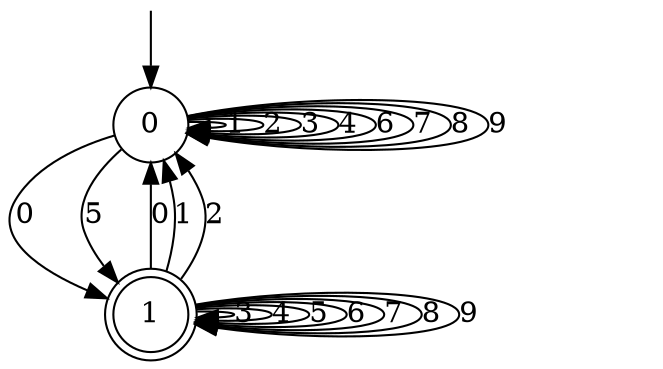digraph g {

	s0 [shape="circle" label="0"];
	s1 [shape="doublecircle" label="1"];
	s0 -> s1 [label="0"];
	s0 -> s0 [label="1"];
	s0 -> s0 [label="2"];
	s0 -> s0 [label="3"];
	s0 -> s0 [label="4"];
	s0 -> s1 [label="5"];
	s0 -> s0 [label="6"];
	s0 -> s0 [label="7"];
	s0 -> s0 [label="8"];
	s0 -> s0 [label="9"];
	s1 -> s0 [label="0"];
	s1 -> s0 [label="1"];
	s1 -> s0 [label="2"];
	s1 -> s1 [label="3"];
	s1 -> s1 [label="4"];
	s1 -> s1 [label="5"];
	s1 -> s1 [label="6"];
	s1 -> s1 [label="7"];
	s1 -> s1 [label="8"];
	s1 -> s1 [label="9"];

__start0 [label="" shape="none" width="0" height="0"];
__start0 -> s0;

}
